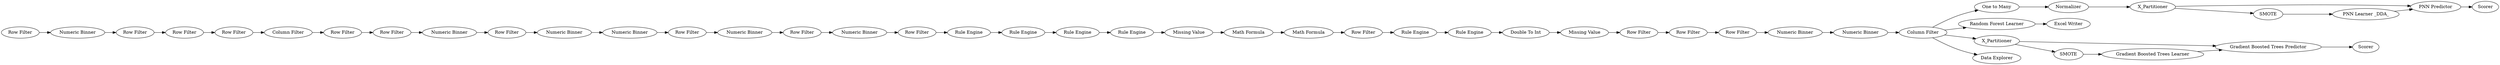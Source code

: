 digraph {
	13 -> 35
	44 -> 46
	8 -> 9
	79 -> 72
	15 -> 18
	78 -> 79
	57 -> 58
	77 -> 73
	61 -> 70
	45 -> 36
	56 -> 49
	29 -> 53
	70 -> 67
	18 -> 19
	54 -> 55
	38 -> 15
	69 -> 70
	20 -> 16
	52 -> 61
	61 -> 68
	68 -> 69
	46 -> 47
	76 -> 77
	12 -> 54
	52 -> 78
	17 -> 21
	26 -> 25
	25 -> 43
	9 -> 11
	21 -> 56
	51 -> 31
	55 -> 27
	53 -> 14
	52 -> 28
	47 -> 48
	72 -> 75
	35 -> 12
	48 -> 52
	50 -> 26
	49 -> 50
	75 -> 76
	16 -> 17
	52 -> 57
	43 -> 44
	31 -> 29
	27 -> 51
	36 -> 38
	19 -> 20
	72 -> 77
	14 -> 45
	11 -> 13
	27 [label="Numeric Binner"]
	57 [label="Random Forest Learner"]
	55 [label="Row Filter"]
	79 [label=Normalizer]
	9 [label="Numeric Binner"]
	18 [label="Rule Engine"]
	21 [label="Math Formula"]
	26 [label="Double To Int"]
	58 [label="Excel Writer"]
	8 [label="Row Filter"]
	17 [label="Math Formula"]
	19 [label="Rule Engine"]
	78 [label="One to Many"]
	49 [label="Rule Engine"]
	31 [label="Numeric Binner"]
	51 [label="Row Filter"]
	56 [label="Row Filter"]
	15 [label="Rule Engine"]
	54 [label="Row Filter"]
	25 [label="Missing Value"]
	12 [label="Column Filter"]
	75 [label=SMOTE]
	16 [label="Missing Value"]
	48 [label="Numeric Binner"]
	50 [label="Rule Engine"]
	53 [label="Row Filter"]
	68 [label=SMOTE]
	28 [label="Data Explorer"]
	67 [label=Scorer]
	72 [label=X_Partitioner]
	11 [label="Row Filter"]
	47 [label="Numeric Binner"]
	61 [label=X_Partitioner]
	77 [label="PNN Predictor"]
	76 [label="PNN Learner _DDA_"]
	14 [label="Numeric Binner"]
	38 [label="Row Filter"]
	13 [label="Row Filter"]
	35 [label="Row Filter"]
	20 [label="Rule Engine"]
	43 [label="Row Filter"]
	44 [label="Row Filter"]
	70 [label="Gradient Boosted Trees Predictor"]
	29 [label="Numeric Binner"]
	69 [label="Gradient Boosted Trees Learner"]
	36 [label="Numeric Binner"]
	46 [label="Row Filter"]
	52 [label="Column Filter"]
	73 [label=Scorer]
	45 [label="Row Filter"]
	rankdir=LR
}
